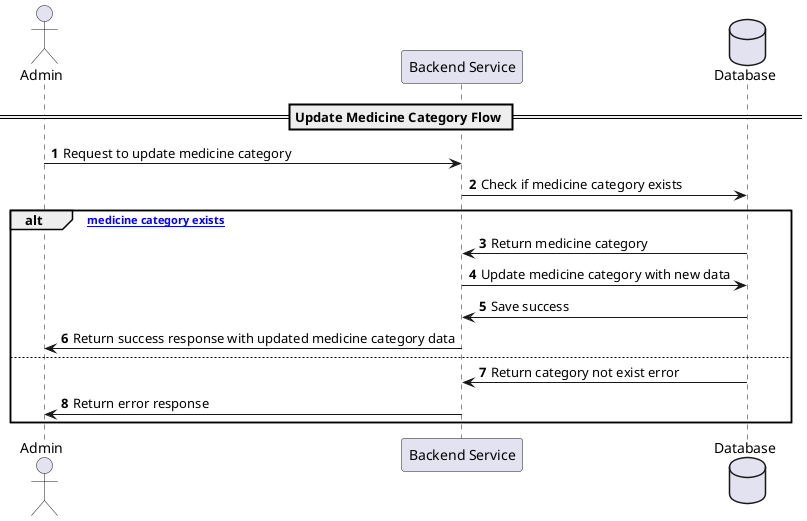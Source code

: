 @startuml
autonumber

actor Admin as "Admin"
participant Backend as "Backend Service"
database DB as "Database"

== Update Medicine Category Flow ==
Admin -> Backend: Request to update medicine category
Backend -> DB: Check if medicine category exists
alt ["medicine category exists"]
    DB -> Backend: Return medicine category
    Backend -> DB: Update medicine category with new data
    DB -> Backend: Save success
    Backend -> Admin: Return success response with updated medicine category data
else
    DB -> Backend: Return category not exist error
    Backend -> Admin: Return error response
end
@enduml
